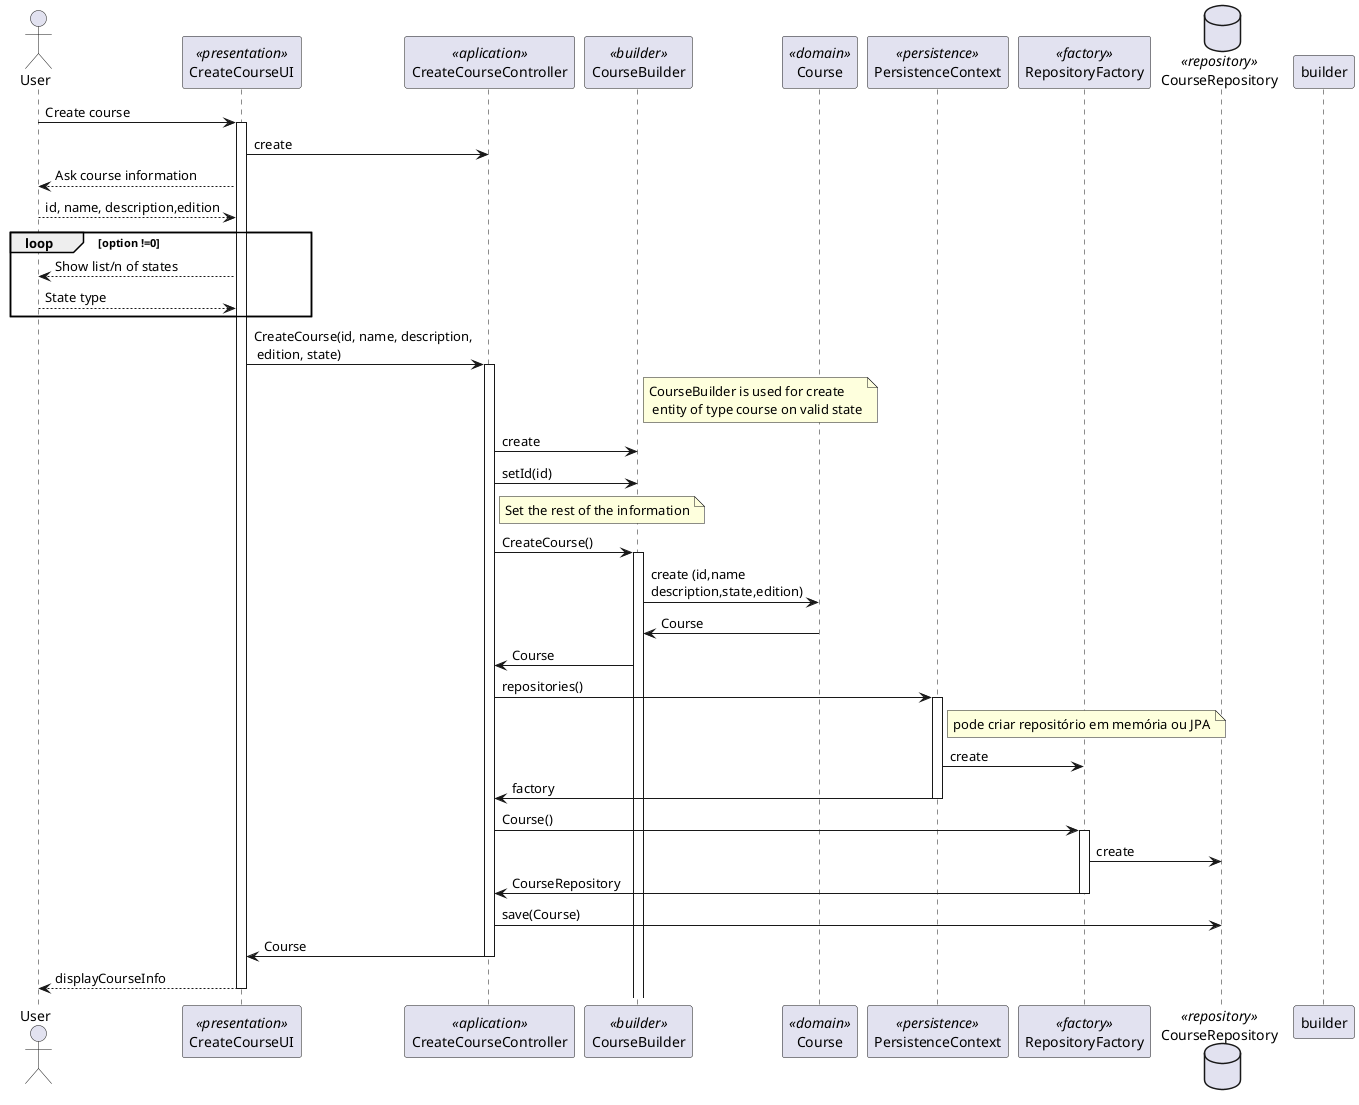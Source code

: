 @startuml
actor User as Actor
participant CreateCourseUI as UI <<presentation>>
participant CreateCourseController as Controller <<aplication>>
participant CourseBuilder as Builder <<builder>>
participant Course as Domain <<domain>>
participant PersistenceContext as Persistence <<persistence>>
participant RepositoryFactory as Factory <<factory>>
database CourseRepository as Repository <<repository>>

Actor -> UI: Create course
activate UI
    UI -> Controller: create
    UI --> Actor: Ask course information
    Actor --> UI: id, name, description,edition

    loop option !=0
        UI --> Actor: Show list/n of states
        Actor --> UI: State type
    end

    UI -> Controller: CreateCourse(id, name, description,\n edition, state)
    activate Controller
        note right of Builder:CourseBuilder is used for create \n entity of type course on valid state
        Controller -> Builder: create
        Controller -> Builder: setId(id)

        note right of Controller: Set the rest of the information
        Controller -> Builder: CreateCourse()
        activate Builder
            Builder -> Domain: create (id,name\ndescription,state,edition)
            Domain -> Builder: Course
            Builder -> Controller: Course
        deactivate builder

        Controller -> Persistence: repositories()
        activate Persistence
            note right of Persistence: pode criar repositório em memória ou JPA
            Persistence -> Factory: create
            Persistence -> Controller: factory
        deactivate Persistence

        Controller -> Factory: Course()
        activate Factory
            Factory -> Repository: create
            Factory -> Controller: CourseRepository
        deactivate Factory

        Controller->Repository:save(Course)
        Controller->UI: Course
    deactivate Controller

    UI-->Actor: displayCourseInfo
deactivate UI
@enduml